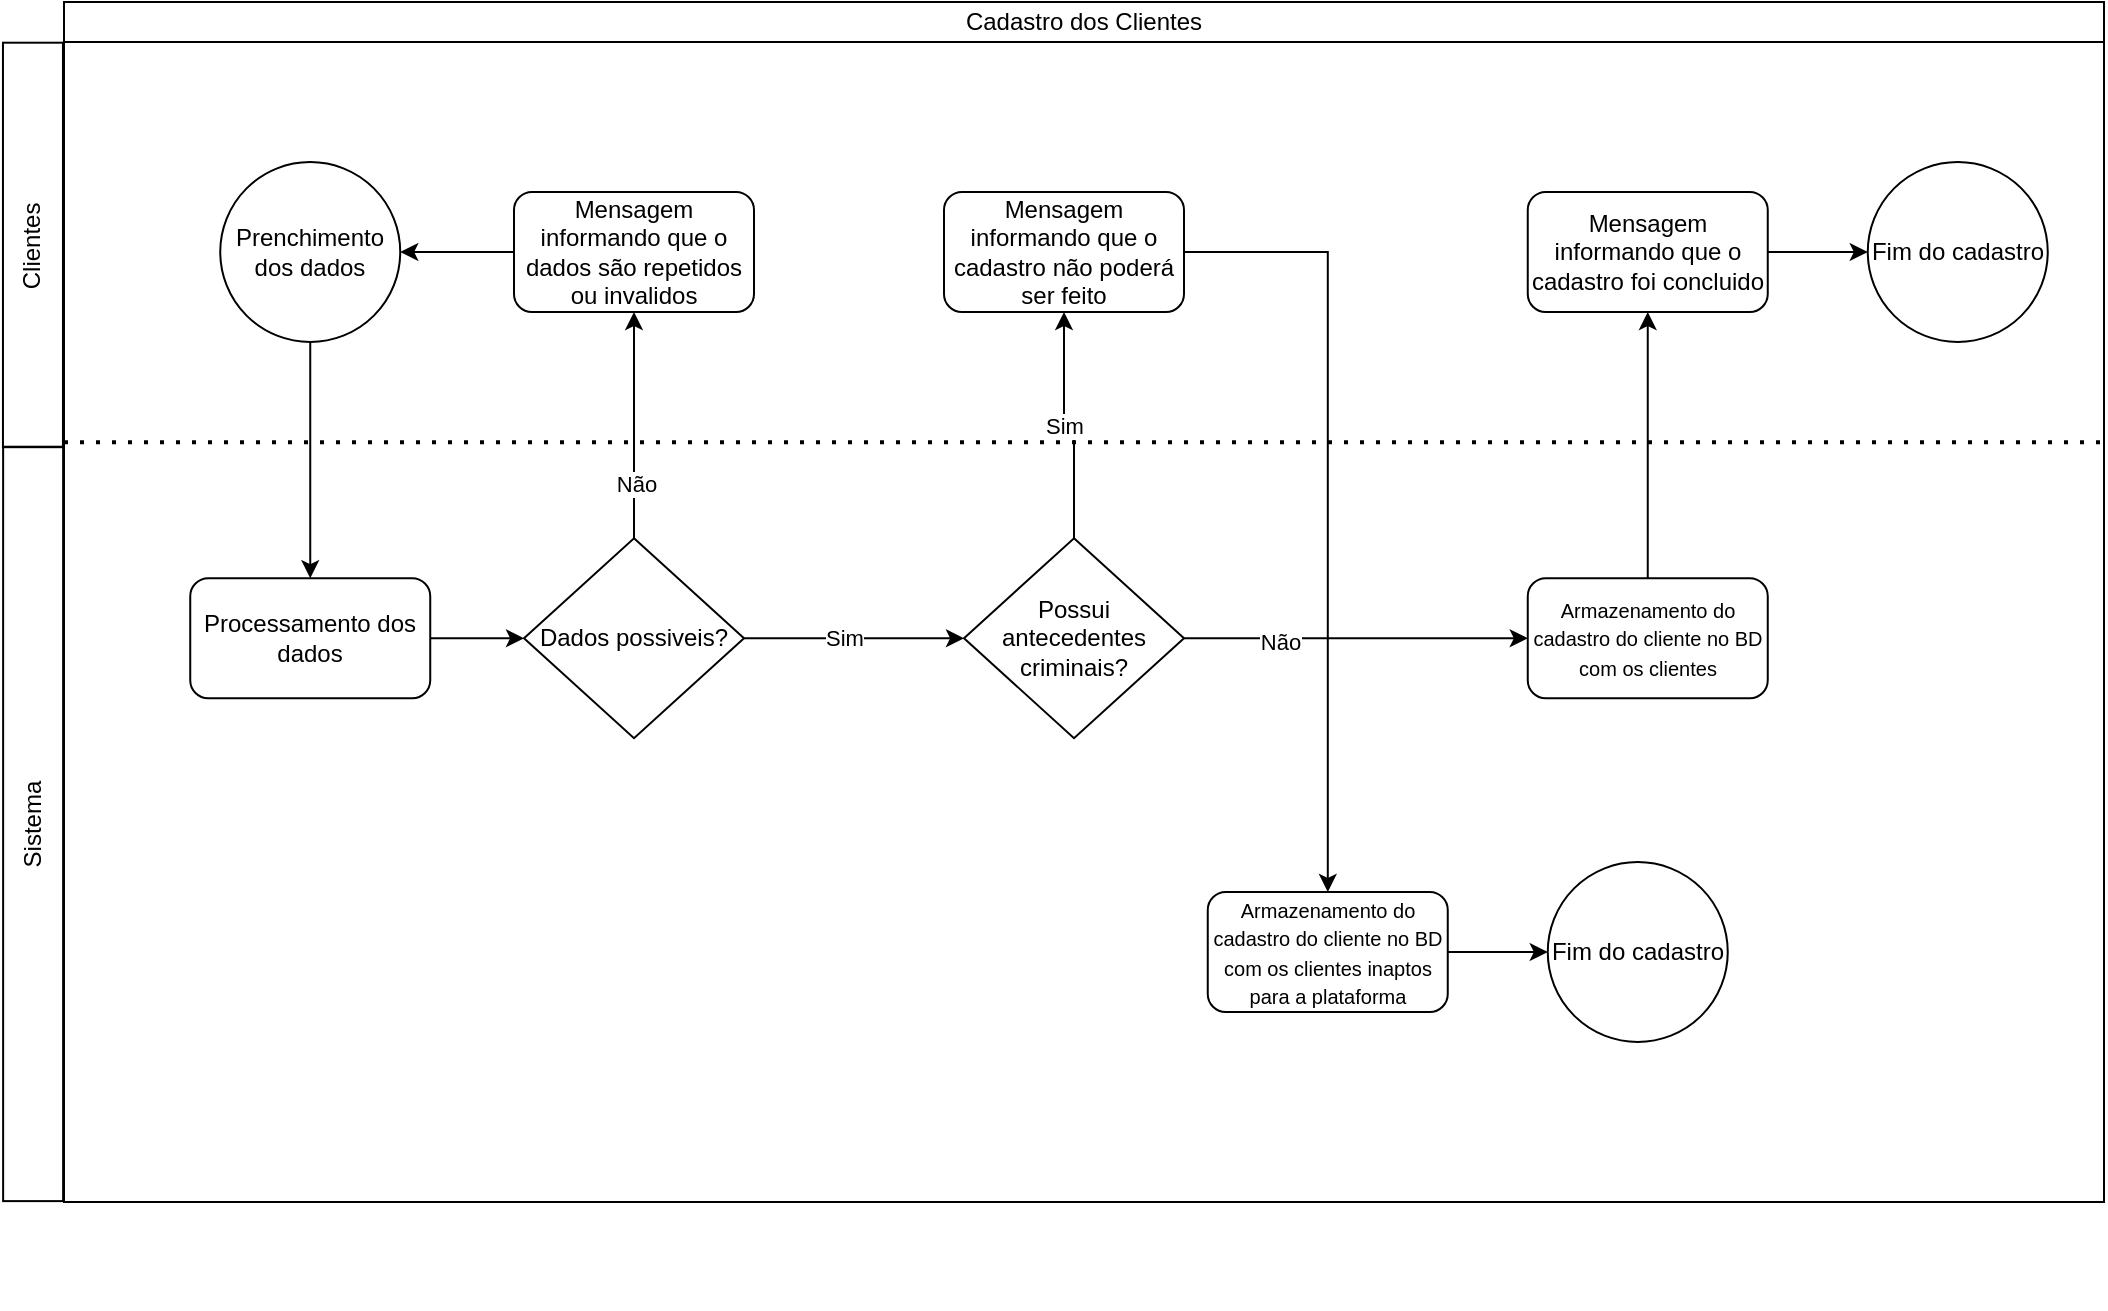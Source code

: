 <mxfile version="26.0.12">
  <diagram name="Página-1" id="Ogjw7mfiGQgQhLG7W4vd">
    <mxGraphModel dx="1509" dy="777" grid="1" gridSize="10" guides="1" tooltips="1" connect="1" arrows="1" fold="1" page="1" pageScale="1" pageWidth="827" pageHeight="1169" math="0" shadow="0">
      <root>
        <mxCell id="0" />
        <mxCell id="1" parent="0" />
        <mxCell id="NIhlScBV0QvWfO8qGJx1-2" value="Cadastro dos Clientes" style="rounded=0;whiteSpace=wrap;html=1;fillColor=none;" vertex="1" parent="1">
          <mxGeometry x="110" y="60" width="1020" height="20" as="geometry" />
        </mxCell>
        <mxCell id="NIhlScBV0QvWfO8qGJx1-3" value="" style="rounded=0;whiteSpace=wrap;html=1;fillColor=none;" vertex="1" parent="1">
          <mxGeometry x="110" y="80" width="1020" height="580" as="geometry" />
        </mxCell>
        <mxCell id="NIhlScBV0QvWfO8qGJx1-1" value="Prenchimento dos dados" style="ellipse;whiteSpace=wrap;html=1;aspect=fixed;fillColor=none;" vertex="1" parent="1">
          <mxGeometry x="188.12" y="140" width="90" height="90" as="geometry" />
        </mxCell>
        <mxCell id="NIhlScBV0QvWfO8qGJx1-5" value="Clientes" style="rounded=0;whiteSpace=wrap;html=1;fillColor=none;rotation=-90;" vertex="1" parent="1">
          <mxGeometry x="-6.64" y="166.47" width="202.24" height="30" as="geometry" />
        </mxCell>
        <mxCell id="NIhlScBV0QvWfO8qGJx1-7" value="Sistema" style="rounded=0;whiteSpace=wrap;html=1;fillColor=none;rotation=-90;" vertex="1" parent="1">
          <mxGeometry x="-94.03" y="455.96" width="377.19" height="30" as="geometry" />
        </mxCell>
        <mxCell id="NIhlScBV0QvWfO8qGJx1-8" style="edgeStyle=orthogonalEdgeStyle;rounded=0;orthogonalLoop=1;jettySize=auto;html=1;exitX=0.5;exitY=1;exitDx=0;exitDy=0;" edge="1" parent="1">
          <mxGeometry relative="1" as="geometry">
            <mxPoint x="850.94" y="705" as="sourcePoint" />
            <mxPoint x="850.88" y="705" as="targetPoint" />
          </mxGeometry>
        </mxCell>
        <mxCell id="NIhlScBV0QvWfO8qGJx1-58" value="" style="edgeStyle=orthogonalEdgeStyle;rounded=0;orthogonalLoop=1;jettySize=auto;html=1;" edge="1" parent="1" source="NIhlScBV0QvWfO8qGJx1-12" target="NIhlScBV0QvWfO8qGJx1-57">
          <mxGeometry relative="1" as="geometry" />
        </mxCell>
        <mxCell id="NIhlScBV0QvWfO8qGJx1-12" value="Processamento dos dados" style="rounded=1;whiteSpace=wrap;html=1;fillColor=none;" vertex="1" parent="1">
          <mxGeometry x="173.12" y="348.12" width="120" height="60" as="geometry" />
        </mxCell>
        <mxCell id="NIhlScBV0QvWfO8qGJx1-23" value="" style="edgeStyle=orthogonalEdgeStyle;rounded=0;orthogonalLoop=1;jettySize=auto;html=1;" edge="1" parent="1" source="NIhlScBV0QvWfO8qGJx1-16" target="NIhlScBV0QvWfO8qGJx1-21">
          <mxGeometry relative="1" as="geometry" />
        </mxCell>
        <mxCell id="NIhlScBV0QvWfO8qGJx1-24" value="Sim" style="edgeLabel;html=1;align=center;verticalAlign=middle;resizable=0;points=[];" vertex="1" connectable="0" parent="NIhlScBV0QvWfO8qGJx1-23">
          <mxGeometry x="0.044" relative="1" as="geometry">
            <mxPoint as="offset" />
          </mxGeometry>
        </mxCell>
        <mxCell id="NIhlScBV0QvWfO8qGJx1-16" value="Possui antecedentes criminais?" style="rhombus;whiteSpace=wrap;html=1;fillColor=none;" vertex="1" parent="1">
          <mxGeometry x="560" y="328.12" width="110" height="100" as="geometry" />
        </mxCell>
        <mxCell id="NIhlScBV0QvWfO8qGJx1-25" value="" style="edgeStyle=orthogonalEdgeStyle;rounded=0;orthogonalLoop=1;jettySize=auto;html=1;" edge="1" parent="1" source="NIhlScBV0QvWfO8qGJx1-21" target="NIhlScBV0QvWfO8qGJx1-22">
          <mxGeometry relative="1" as="geometry" />
        </mxCell>
        <mxCell id="NIhlScBV0QvWfO8qGJx1-21" value="Mensagem informando que o cadastro não poderá ser feito" style="rounded=1;whiteSpace=wrap;html=1;fillColor=none;" vertex="1" parent="1">
          <mxGeometry x="550" y="155" width="120" height="60" as="geometry" />
        </mxCell>
        <mxCell id="NIhlScBV0QvWfO8qGJx1-27" value="" style="edgeStyle=orthogonalEdgeStyle;rounded=0;orthogonalLoop=1;jettySize=auto;html=1;" edge="1" parent="1" source="NIhlScBV0QvWfO8qGJx1-22" target="NIhlScBV0QvWfO8qGJx1-26">
          <mxGeometry relative="1" as="geometry" />
        </mxCell>
        <mxCell id="NIhlScBV0QvWfO8qGJx1-22" value="&lt;font style=&quot;font-size: 10px;&quot;&gt;Armazenamento do cadastro do cliente no BD com os clientes inaptos para a plataforma&lt;/font&gt;" style="rounded=1;whiteSpace=wrap;html=1;fillColor=none;" vertex="1" parent="1">
          <mxGeometry x="681.88" y="505" width="120" height="60" as="geometry" />
        </mxCell>
        <mxCell id="NIhlScBV0QvWfO8qGJx1-26" value="Fim do cadastro" style="ellipse;whiteSpace=wrap;html=1;aspect=fixed;fillColor=none;" vertex="1" parent="1">
          <mxGeometry x="851.88" y="490" width="90" height="90" as="geometry" />
        </mxCell>
        <mxCell id="NIhlScBV0QvWfO8qGJx1-46" value="" style="edgeStyle=orthogonalEdgeStyle;rounded=0;orthogonalLoop=1;jettySize=auto;html=1;" edge="1" parent="1" source="NIhlScBV0QvWfO8qGJx1-40" target="NIhlScBV0QvWfO8qGJx1-45">
          <mxGeometry relative="1" as="geometry" />
        </mxCell>
        <mxCell id="NIhlScBV0QvWfO8qGJx1-54" value="" style="edgeStyle=orthogonalEdgeStyle;rounded=0;orthogonalLoop=1;jettySize=auto;html=1;" edge="1" parent="1" source="NIhlScBV0QvWfO8qGJx1-45" target="NIhlScBV0QvWfO8qGJx1-53">
          <mxGeometry relative="1" as="geometry" />
        </mxCell>
        <mxCell id="NIhlScBV0QvWfO8qGJx1-45" value="Mensagem informando que o cadastro foi concluido" style="rounded=1;whiteSpace=wrap;html=1;fillColor=none;" vertex="1" parent="1">
          <mxGeometry x="841.88" y="155" width="120" height="60" as="geometry" />
        </mxCell>
        <mxCell id="NIhlScBV0QvWfO8qGJx1-50" value="" style="endArrow=none;dashed=1;html=1;dashPattern=1 3;strokeWidth=2;rounded=0;exitX=0;exitY=0.345;exitDx=0;exitDy=0;entryX=0.999;entryY=0.345;entryDx=0;entryDy=0;entryPerimeter=0;exitPerimeter=0;" edge="1" parent="1" source="NIhlScBV0QvWfO8qGJx1-3" target="NIhlScBV0QvWfO8qGJx1-3">
          <mxGeometry width="50" height="50" relative="1" as="geometry">
            <mxPoint x="710" y="340" as="sourcePoint" />
            <mxPoint x="760" y="290" as="targetPoint" />
          </mxGeometry>
        </mxCell>
        <mxCell id="NIhlScBV0QvWfO8qGJx1-52" style="edgeStyle=orthogonalEdgeStyle;rounded=0;orthogonalLoop=1;jettySize=auto;html=1;exitX=0.5;exitY=1;exitDx=0;exitDy=0;entryX=0.5;entryY=0;entryDx=0;entryDy=0;" edge="1" parent="1" source="NIhlScBV0QvWfO8qGJx1-1" target="NIhlScBV0QvWfO8qGJx1-12">
          <mxGeometry relative="1" as="geometry" />
        </mxCell>
        <mxCell id="NIhlScBV0QvWfO8qGJx1-53" value="Fim do cadastro" style="ellipse;whiteSpace=wrap;html=1;aspect=fixed;fillColor=none;" vertex="1" parent="1">
          <mxGeometry x="1011.88" y="140.0" width="90" height="90" as="geometry" />
        </mxCell>
        <mxCell id="NIhlScBV0QvWfO8qGJx1-55" value="" style="edgeStyle=orthogonalEdgeStyle;rounded=0;orthogonalLoop=1;jettySize=auto;html=1;" edge="1" parent="1" source="NIhlScBV0QvWfO8qGJx1-16" target="NIhlScBV0QvWfO8qGJx1-40">
          <mxGeometry relative="1" as="geometry">
            <mxPoint x="669.88" y="378" as="sourcePoint" />
            <mxPoint x="1011.88" y="378.12" as="targetPoint" />
          </mxGeometry>
        </mxCell>
        <mxCell id="NIhlScBV0QvWfO8qGJx1-56" value="Não" style="edgeLabel;html=1;align=center;verticalAlign=middle;resizable=0;points=[];" vertex="1" connectable="0" parent="NIhlScBV0QvWfO8qGJx1-55">
          <mxGeometry x="-0.441" y="-2" relative="1" as="geometry">
            <mxPoint as="offset" />
          </mxGeometry>
        </mxCell>
        <mxCell id="NIhlScBV0QvWfO8qGJx1-40" value="&lt;font style=&quot;font-size: 10px;&quot;&gt;Armazenamento do cadastro do cliente no BD com os clientes&lt;/font&gt;" style="rounded=1;whiteSpace=wrap;html=1;fillColor=none;" vertex="1" parent="1">
          <mxGeometry x="841.88" y="348.12" width="120" height="60" as="geometry" />
        </mxCell>
        <mxCell id="NIhlScBV0QvWfO8qGJx1-59" style="edgeStyle=orthogonalEdgeStyle;rounded=0;orthogonalLoop=1;jettySize=auto;html=1;exitX=1;exitY=0.5;exitDx=0;exitDy=0;entryX=0;entryY=0.5;entryDx=0;entryDy=0;" edge="1" parent="1" source="NIhlScBV0QvWfO8qGJx1-57" target="NIhlScBV0QvWfO8qGJx1-16">
          <mxGeometry relative="1" as="geometry" />
        </mxCell>
        <mxCell id="NIhlScBV0QvWfO8qGJx1-60" value="Sim" style="edgeLabel;html=1;align=center;verticalAlign=middle;resizable=0;points=[];" vertex="1" connectable="0" parent="NIhlScBV0QvWfO8qGJx1-59">
          <mxGeometry x="-0.094" relative="1" as="geometry">
            <mxPoint as="offset" />
          </mxGeometry>
        </mxCell>
        <mxCell id="NIhlScBV0QvWfO8qGJx1-62" style="edgeStyle=orthogonalEdgeStyle;rounded=0;orthogonalLoop=1;jettySize=auto;html=1;exitX=0.5;exitY=0;exitDx=0;exitDy=0;entryX=0.5;entryY=1;entryDx=0;entryDy=0;" edge="1" parent="1" source="NIhlScBV0QvWfO8qGJx1-57" target="NIhlScBV0QvWfO8qGJx1-61">
          <mxGeometry relative="1" as="geometry" />
        </mxCell>
        <mxCell id="NIhlScBV0QvWfO8qGJx1-64" value="Não" style="edgeLabel;html=1;align=center;verticalAlign=middle;resizable=0;points=[];" vertex="1" connectable="0" parent="NIhlScBV0QvWfO8qGJx1-62">
          <mxGeometry x="-0.511" y="-1" relative="1" as="geometry">
            <mxPoint as="offset" />
          </mxGeometry>
        </mxCell>
        <mxCell id="NIhlScBV0QvWfO8qGJx1-57" value="Dados possiveis?" style="rhombus;whiteSpace=wrap;html=1;fillColor=none;" vertex="1" parent="1">
          <mxGeometry x="340" y="328.12" width="110" height="100" as="geometry" />
        </mxCell>
        <mxCell id="NIhlScBV0QvWfO8qGJx1-63" value="" style="edgeStyle=orthogonalEdgeStyle;rounded=0;orthogonalLoop=1;jettySize=auto;html=1;" edge="1" parent="1" source="NIhlScBV0QvWfO8qGJx1-61" target="NIhlScBV0QvWfO8qGJx1-1">
          <mxGeometry relative="1" as="geometry" />
        </mxCell>
        <mxCell id="NIhlScBV0QvWfO8qGJx1-61" value="Mensagem informando que o dados são repetidos ou invalidos" style="rounded=1;whiteSpace=wrap;html=1;fillColor=none;" vertex="1" parent="1">
          <mxGeometry x="335" y="155" width="120" height="60" as="geometry" />
        </mxCell>
      </root>
    </mxGraphModel>
  </diagram>
</mxfile>

